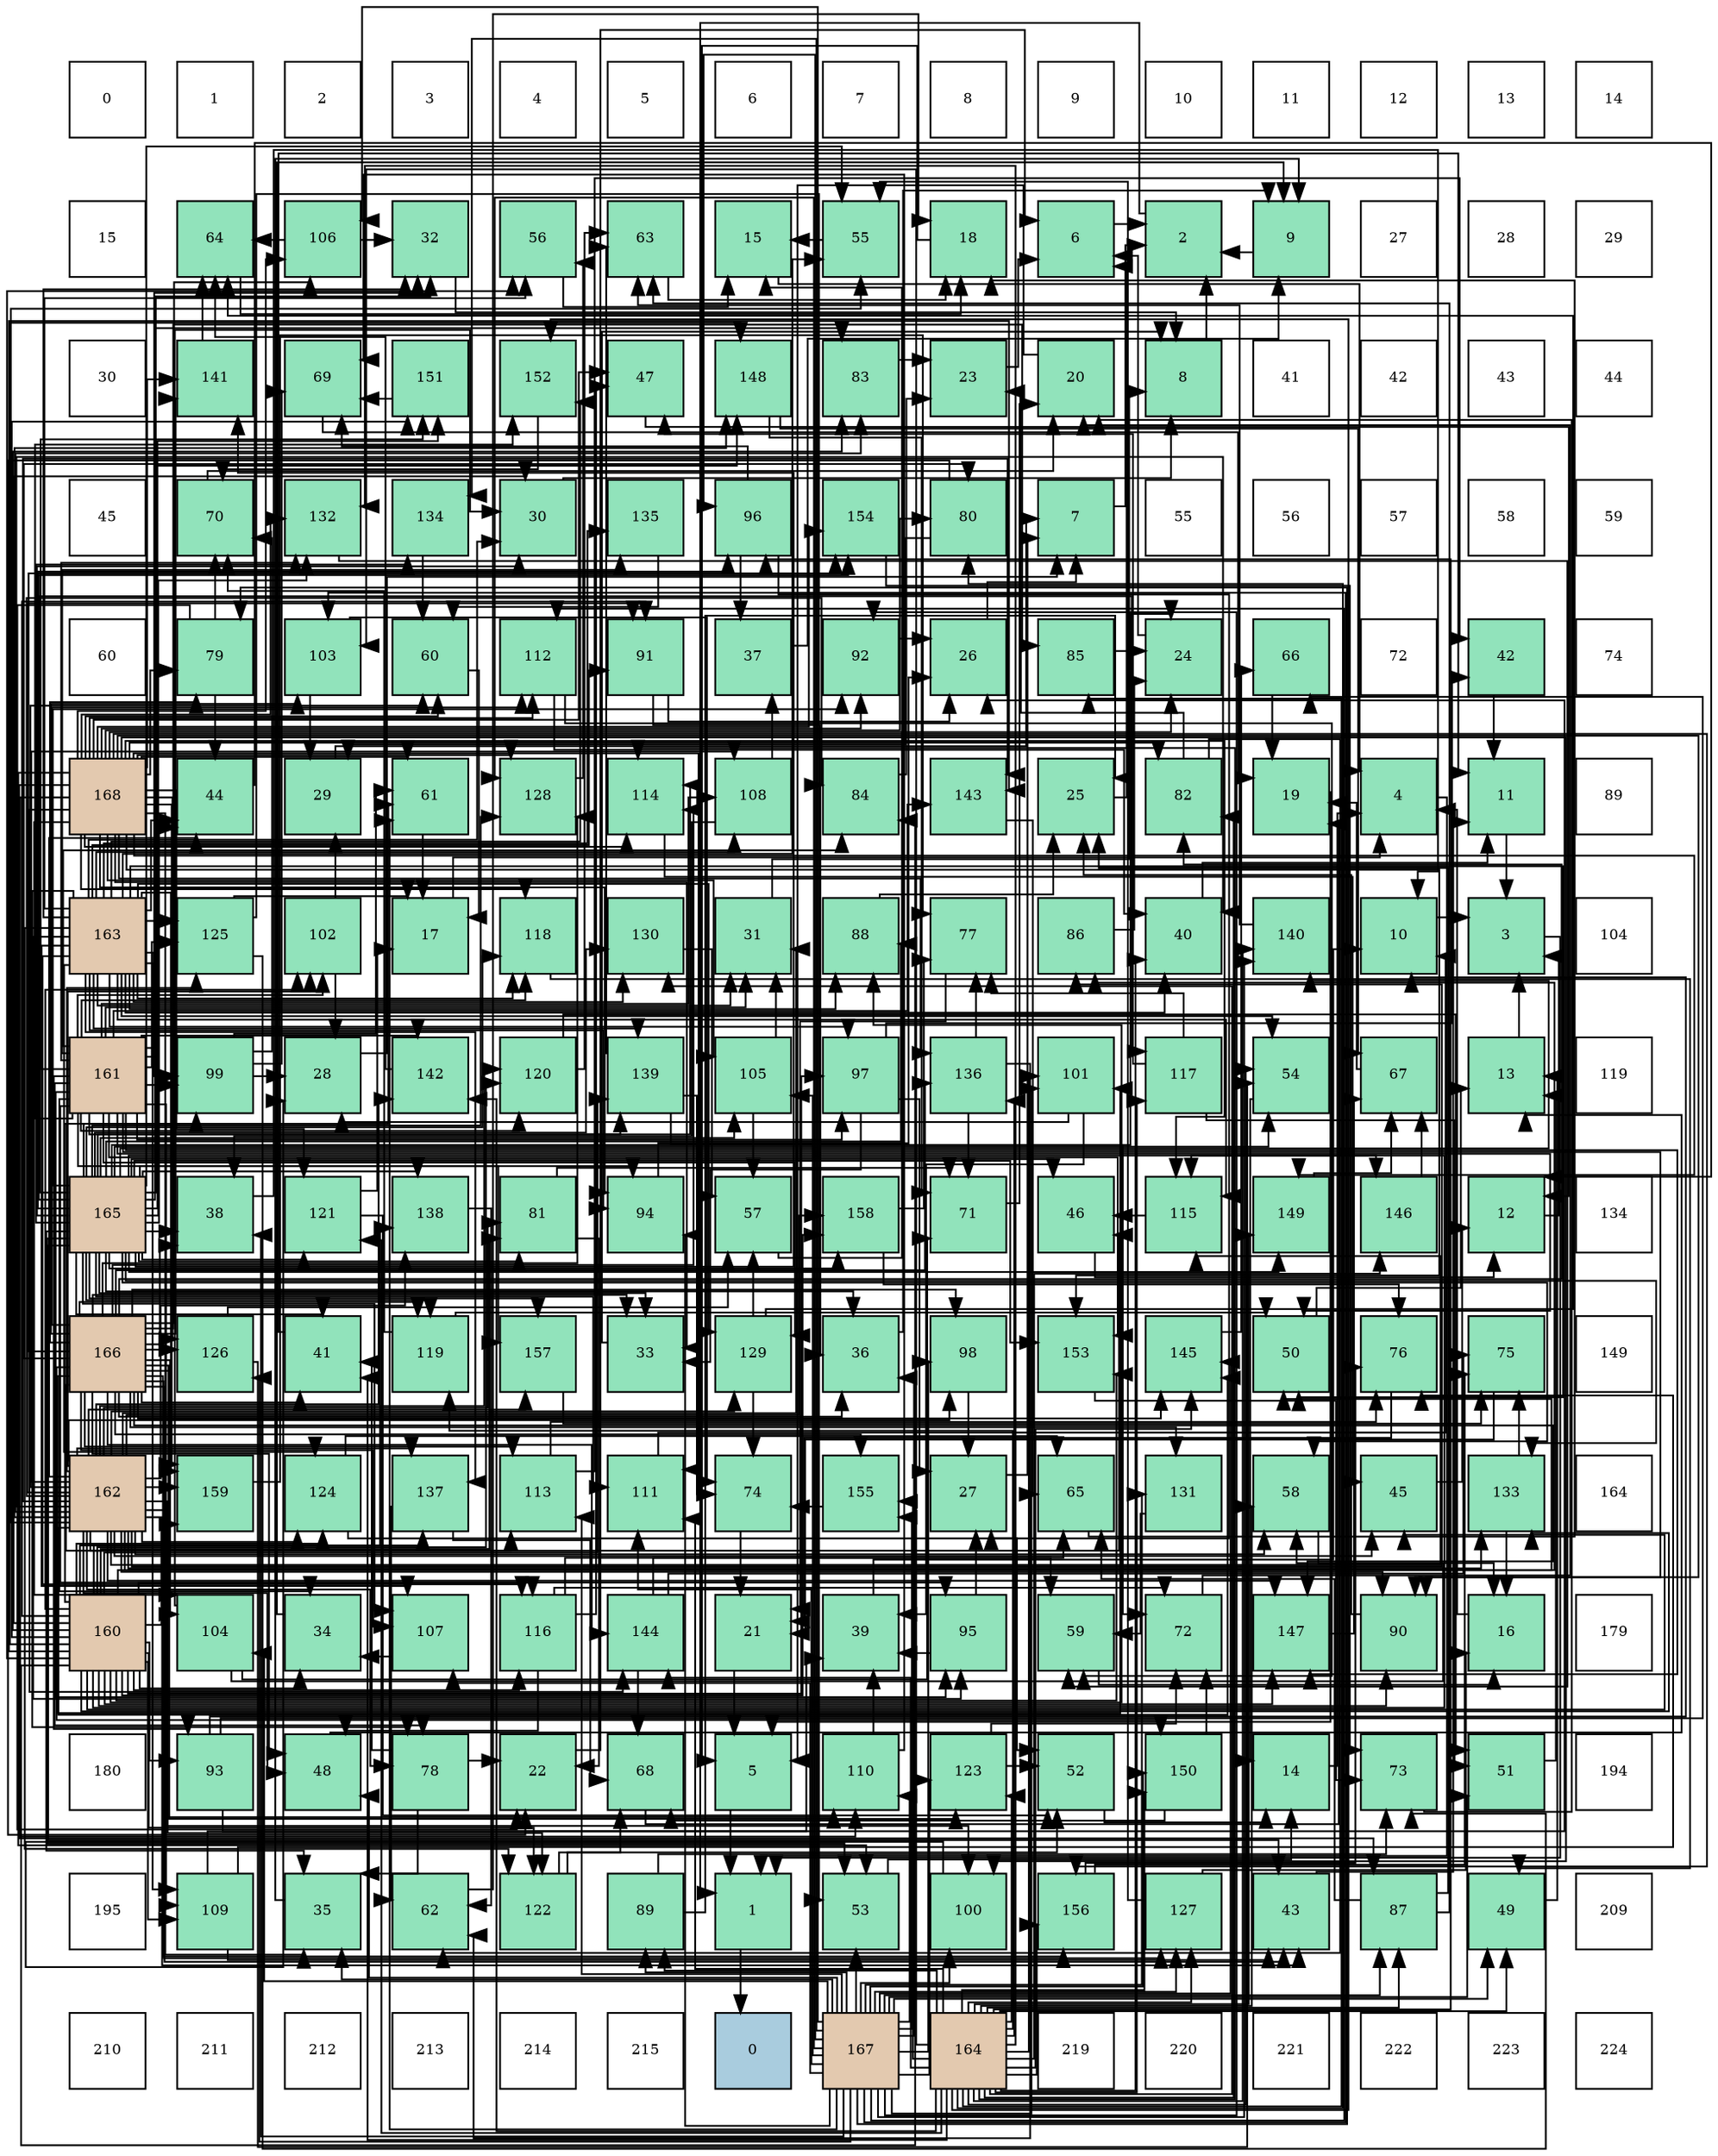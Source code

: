 digraph layout{
 rankdir=TB;
 splines=ortho;
 node [style=filled shape=square fixedsize=true width=0.6];
0[label="0", fontsize=8, fillcolor="#ffffff"];
1[label="1", fontsize=8, fillcolor="#ffffff"];
2[label="2", fontsize=8, fillcolor="#ffffff"];
3[label="3", fontsize=8, fillcolor="#ffffff"];
4[label="4", fontsize=8, fillcolor="#ffffff"];
5[label="5", fontsize=8, fillcolor="#ffffff"];
6[label="6", fontsize=8, fillcolor="#ffffff"];
7[label="7", fontsize=8, fillcolor="#ffffff"];
8[label="8", fontsize=8, fillcolor="#ffffff"];
9[label="9", fontsize=8, fillcolor="#ffffff"];
10[label="10", fontsize=8, fillcolor="#ffffff"];
11[label="11", fontsize=8, fillcolor="#ffffff"];
12[label="12", fontsize=8, fillcolor="#ffffff"];
13[label="13", fontsize=8, fillcolor="#ffffff"];
14[label="14", fontsize=8, fillcolor="#ffffff"];
15[label="15", fontsize=8, fillcolor="#ffffff"];
16[label="64", fontsize=8, fillcolor="#91e3bb"];
17[label="106", fontsize=8, fillcolor="#91e3bb"];
18[label="32", fontsize=8, fillcolor="#91e3bb"];
19[label="56", fontsize=8, fillcolor="#91e3bb"];
20[label="63", fontsize=8, fillcolor="#91e3bb"];
21[label="15", fontsize=8, fillcolor="#91e3bb"];
22[label="55", fontsize=8, fillcolor="#91e3bb"];
23[label="18", fontsize=8, fillcolor="#91e3bb"];
24[label="6", fontsize=8, fillcolor="#91e3bb"];
25[label="2", fontsize=8, fillcolor="#91e3bb"];
26[label="9", fontsize=8, fillcolor="#91e3bb"];
27[label="27", fontsize=8, fillcolor="#ffffff"];
28[label="28", fontsize=8, fillcolor="#ffffff"];
29[label="29", fontsize=8, fillcolor="#ffffff"];
30[label="30", fontsize=8, fillcolor="#ffffff"];
31[label="141", fontsize=8, fillcolor="#91e3bb"];
32[label="69", fontsize=8, fillcolor="#91e3bb"];
33[label="151", fontsize=8, fillcolor="#91e3bb"];
34[label="152", fontsize=8, fillcolor="#91e3bb"];
35[label="47", fontsize=8, fillcolor="#91e3bb"];
36[label="148", fontsize=8, fillcolor="#91e3bb"];
37[label="83", fontsize=8, fillcolor="#91e3bb"];
38[label="23", fontsize=8, fillcolor="#91e3bb"];
39[label="20", fontsize=8, fillcolor="#91e3bb"];
40[label="8", fontsize=8, fillcolor="#91e3bb"];
41[label="41", fontsize=8, fillcolor="#ffffff"];
42[label="42", fontsize=8, fillcolor="#ffffff"];
43[label="43", fontsize=8, fillcolor="#ffffff"];
44[label="44", fontsize=8, fillcolor="#ffffff"];
45[label="45", fontsize=8, fillcolor="#ffffff"];
46[label="70", fontsize=8, fillcolor="#91e3bb"];
47[label="132", fontsize=8, fillcolor="#91e3bb"];
48[label="134", fontsize=8, fillcolor="#91e3bb"];
49[label="30", fontsize=8, fillcolor="#91e3bb"];
50[label="135", fontsize=8, fillcolor="#91e3bb"];
51[label="96", fontsize=8, fillcolor="#91e3bb"];
52[label="154", fontsize=8, fillcolor="#91e3bb"];
53[label="80", fontsize=8, fillcolor="#91e3bb"];
54[label="7", fontsize=8, fillcolor="#91e3bb"];
55[label="55", fontsize=8, fillcolor="#ffffff"];
56[label="56", fontsize=8, fillcolor="#ffffff"];
57[label="57", fontsize=8, fillcolor="#ffffff"];
58[label="58", fontsize=8, fillcolor="#ffffff"];
59[label="59", fontsize=8, fillcolor="#ffffff"];
60[label="60", fontsize=8, fillcolor="#ffffff"];
61[label="79", fontsize=8, fillcolor="#91e3bb"];
62[label="103", fontsize=8, fillcolor="#91e3bb"];
63[label="60", fontsize=8, fillcolor="#91e3bb"];
64[label="112", fontsize=8, fillcolor="#91e3bb"];
65[label="91", fontsize=8, fillcolor="#91e3bb"];
66[label="37", fontsize=8, fillcolor="#91e3bb"];
67[label="92", fontsize=8, fillcolor="#91e3bb"];
68[label="26", fontsize=8, fillcolor="#91e3bb"];
69[label="85", fontsize=8, fillcolor="#91e3bb"];
70[label="24", fontsize=8, fillcolor="#91e3bb"];
71[label="66", fontsize=8, fillcolor="#91e3bb"];
72[label="72", fontsize=8, fillcolor="#ffffff"];
73[label="42", fontsize=8, fillcolor="#91e3bb"];
74[label="74", fontsize=8, fillcolor="#ffffff"];
75[label="168", fontsize=8, fillcolor="#e3c9af"];
76[label="44", fontsize=8, fillcolor="#91e3bb"];
77[label="29", fontsize=8, fillcolor="#91e3bb"];
78[label="61", fontsize=8, fillcolor="#91e3bb"];
79[label="128", fontsize=8, fillcolor="#91e3bb"];
80[label="114", fontsize=8, fillcolor="#91e3bb"];
81[label="108", fontsize=8, fillcolor="#91e3bb"];
82[label="84", fontsize=8, fillcolor="#91e3bb"];
83[label="143", fontsize=8, fillcolor="#91e3bb"];
84[label="25", fontsize=8, fillcolor="#91e3bb"];
85[label="82", fontsize=8, fillcolor="#91e3bb"];
86[label="19", fontsize=8, fillcolor="#91e3bb"];
87[label="4", fontsize=8, fillcolor="#91e3bb"];
88[label="11", fontsize=8, fillcolor="#91e3bb"];
89[label="89", fontsize=8, fillcolor="#ffffff"];
90[label="163", fontsize=8, fillcolor="#e3c9af"];
91[label="125", fontsize=8, fillcolor="#91e3bb"];
92[label="102", fontsize=8, fillcolor="#91e3bb"];
93[label="17", fontsize=8, fillcolor="#91e3bb"];
94[label="118", fontsize=8, fillcolor="#91e3bb"];
95[label="130", fontsize=8, fillcolor="#91e3bb"];
96[label="31", fontsize=8, fillcolor="#91e3bb"];
97[label="88", fontsize=8, fillcolor="#91e3bb"];
98[label="77", fontsize=8, fillcolor="#91e3bb"];
99[label="86", fontsize=8, fillcolor="#91e3bb"];
100[label="40", fontsize=8, fillcolor="#91e3bb"];
101[label="140", fontsize=8, fillcolor="#91e3bb"];
102[label="10", fontsize=8, fillcolor="#91e3bb"];
103[label="3", fontsize=8, fillcolor="#91e3bb"];
104[label="104", fontsize=8, fillcolor="#ffffff"];
105[label="161", fontsize=8, fillcolor="#e3c9af"];
106[label="99", fontsize=8, fillcolor="#91e3bb"];
107[label="28", fontsize=8, fillcolor="#91e3bb"];
108[label="142", fontsize=8, fillcolor="#91e3bb"];
109[label="120", fontsize=8, fillcolor="#91e3bb"];
110[label="139", fontsize=8, fillcolor="#91e3bb"];
111[label="105", fontsize=8, fillcolor="#91e3bb"];
112[label="97", fontsize=8, fillcolor="#91e3bb"];
113[label="136", fontsize=8, fillcolor="#91e3bb"];
114[label="101", fontsize=8, fillcolor="#91e3bb"];
115[label="117", fontsize=8, fillcolor="#91e3bb"];
116[label="54", fontsize=8, fillcolor="#91e3bb"];
117[label="67", fontsize=8, fillcolor="#91e3bb"];
118[label="13", fontsize=8, fillcolor="#91e3bb"];
119[label="119", fontsize=8, fillcolor="#ffffff"];
120[label="165", fontsize=8, fillcolor="#e3c9af"];
121[label="38", fontsize=8, fillcolor="#91e3bb"];
122[label="121", fontsize=8, fillcolor="#91e3bb"];
123[label="138", fontsize=8, fillcolor="#91e3bb"];
124[label="81", fontsize=8, fillcolor="#91e3bb"];
125[label="94", fontsize=8, fillcolor="#91e3bb"];
126[label="57", fontsize=8, fillcolor="#91e3bb"];
127[label="158", fontsize=8, fillcolor="#91e3bb"];
128[label="71", fontsize=8, fillcolor="#91e3bb"];
129[label="46", fontsize=8, fillcolor="#91e3bb"];
130[label="115", fontsize=8, fillcolor="#91e3bb"];
131[label="149", fontsize=8, fillcolor="#91e3bb"];
132[label="146", fontsize=8, fillcolor="#91e3bb"];
133[label="12", fontsize=8, fillcolor="#91e3bb"];
134[label="134", fontsize=8, fillcolor="#ffffff"];
135[label="166", fontsize=8, fillcolor="#e3c9af"];
136[label="126", fontsize=8, fillcolor="#91e3bb"];
137[label="41", fontsize=8, fillcolor="#91e3bb"];
138[label="119", fontsize=8, fillcolor="#91e3bb"];
139[label="157", fontsize=8, fillcolor="#91e3bb"];
140[label="33", fontsize=8, fillcolor="#91e3bb"];
141[label="129", fontsize=8, fillcolor="#91e3bb"];
142[label="36", fontsize=8, fillcolor="#91e3bb"];
143[label="98", fontsize=8, fillcolor="#91e3bb"];
144[label="153", fontsize=8, fillcolor="#91e3bb"];
145[label="145", fontsize=8, fillcolor="#91e3bb"];
146[label="50", fontsize=8, fillcolor="#91e3bb"];
147[label="76", fontsize=8, fillcolor="#91e3bb"];
148[label="75", fontsize=8, fillcolor="#91e3bb"];
149[label="149", fontsize=8, fillcolor="#ffffff"];
150[label="162", fontsize=8, fillcolor="#e3c9af"];
151[label="159", fontsize=8, fillcolor="#91e3bb"];
152[label="124", fontsize=8, fillcolor="#91e3bb"];
153[label="137", fontsize=8, fillcolor="#91e3bb"];
154[label="113", fontsize=8, fillcolor="#91e3bb"];
155[label="111", fontsize=8, fillcolor="#91e3bb"];
156[label="74", fontsize=8, fillcolor="#91e3bb"];
157[label="155", fontsize=8, fillcolor="#91e3bb"];
158[label="27", fontsize=8, fillcolor="#91e3bb"];
159[label="65", fontsize=8, fillcolor="#91e3bb"];
160[label="131", fontsize=8, fillcolor="#91e3bb"];
161[label="58", fontsize=8, fillcolor="#91e3bb"];
162[label="45", fontsize=8, fillcolor="#91e3bb"];
163[label="133", fontsize=8, fillcolor="#91e3bb"];
164[label="164", fontsize=8, fillcolor="#ffffff"];
165[label="160", fontsize=8, fillcolor="#e3c9af"];
166[label="104", fontsize=8, fillcolor="#91e3bb"];
167[label="34", fontsize=8, fillcolor="#91e3bb"];
168[label="107", fontsize=8, fillcolor="#91e3bb"];
169[label="116", fontsize=8, fillcolor="#91e3bb"];
170[label="144", fontsize=8, fillcolor="#91e3bb"];
171[label="21", fontsize=8, fillcolor="#91e3bb"];
172[label="39", fontsize=8, fillcolor="#91e3bb"];
173[label="95", fontsize=8, fillcolor="#91e3bb"];
174[label="59", fontsize=8, fillcolor="#91e3bb"];
175[label="72", fontsize=8, fillcolor="#91e3bb"];
176[label="147", fontsize=8, fillcolor="#91e3bb"];
177[label="90", fontsize=8, fillcolor="#91e3bb"];
178[label="16", fontsize=8, fillcolor="#91e3bb"];
179[label="179", fontsize=8, fillcolor="#ffffff"];
180[label="180", fontsize=8, fillcolor="#ffffff"];
181[label="93", fontsize=8, fillcolor="#91e3bb"];
182[label="48", fontsize=8, fillcolor="#91e3bb"];
183[label="78", fontsize=8, fillcolor="#91e3bb"];
184[label="22", fontsize=8, fillcolor="#91e3bb"];
185[label="68", fontsize=8, fillcolor="#91e3bb"];
186[label="5", fontsize=8, fillcolor="#91e3bb"];
187[label="110", fontsize=8, fillcolor="#91e3bb"];
188[label="123", fontsize=8, fillcolor="#91e3bb"];
189[label="52", fontsize=8, fillcolor="#91e3bb"];
190[label="150", fontsize=8, fillcolor="#91e3bb"];
191[label="14", fontsize=8, fillcolor="#91e3bb"];
192[label="73", fontsize=8, fillcolor="#91e3bb"];
193[label="51", fontsize=8, fillcolor="#91e3bb"];
194[label="194", fontsize=8, fillcolor="#ffffff"];
195[label="195", fontsize=8, fillcolor="#ffffff"];
196[label="109", fontsize=8, fillcolor="#91e3bb"];
197[label="35", fontsize=8, fillcolor="#91e3bb"];
198[label="62", fontsize=8, fillcolor="#91e3bb"];
199[label="122", fontsize=8, fillcolor="#91e3bb"];
200[label="89", fontsize=8, fillcolor="#91e3bb"];
201[label="1", fontsize=8, fillcolor="#91e3bb"];
202[label="53", fontsize=8, fillcolor="#91e3bb"];
203[label="100", fontsize=8, fillcolor="#91e3bb"];
204[label="156", fontsize=8, fillcolor="#91e3bb"];
205[label="127", fontsize=8, fillcolor="#91e3bb"];
206[label="43", fontsize=8, fillcolor="#91e3bb"];
207[label="87", fontsize=8, fillcolor="#91e3bb"];
208[label="49", fontsize=8, fillcolor="#91e3bb"];
209[label="209", fontsize=8, fillcolor="#ffffff"];
210[label="210", fontsize=8, fillcolor="#ffffff"];
211[label="211", fontsize=8, fillcolor="#ffffff"];
212[label="212", fontsize=8, fillcolor="#ffffff"];
213[label="213", fontsize=8, fillcolor="#ffffff"];
214[label="214", fontsize=8, fillcolor="#ffffff"];
215[label="215", fontsize=8, fillcolor="#ffffff"];
216[label="0", fontsize=8, fillcolor="#a9ccde"];
217[label="167", fontsize=8, fillcolor="#e3c9af"];
218[label="164", fontsize=8, fillcolor="#e3c9af"];
219[label="219", fontsize=8, fillcolor="#ffffff"];
220[label="220", fontsize=8, fillcolor="#ffffff"];
221[label="221", fontsize=8, fillcolor="#ffffff"];
222[label="222", fontsize=8, fillcolor="#ffffff"];
223[label="223", fontsize=8, fillcolor="#ffffff"];
224[label="224", fontsize=8, fillcolor="#ffffff"];
edge [constraint=false, style=vis];201 -> 216;
25 -> 201;
103 -> 201;
87 -> 201;
186 -> 201;
24 -> 25;
54 -> 25;
40 -> 25;
26 -> 25;
102 -> 103;
88 -> 103;
133 -> 103;
118 -> 103;
191 -> 87;
21 -> 87;
178 -> 87;
93 -> 87;
23 -> 186;
86 -> 186;
39 -> 186;
171 -> 186;
184 -> 24;
38 -> 24;
70 -> 24;
84 -> 24;
68 -> 54;
158 -> 54;
107 -> 54;
77 -> 54;
49 -> 40;
96 -> 40;
18 -> 40;
140 -> 40;
167 -> 26;
197 -> 26;
142 -> 26;
66 -> 26;
121 -> 102;
172 -> 102;
100 -> 88;
137 -> 88;
73 -> 88;
206 -> 88;
76 -> 133;
162 -> 133;
129 -> 133;
35 -> 133;
182 -> 118;
208 -> 118;
146 -> 118;
193 -> 118;
189 -> 191;
202 -> 191;
116 -> 191;
22 -> 21;
19 -> 21;
126 -> 21;
161 -> 178;
174 -> 178;
63 -> 93;
78 -> 93;
198 -> 23;
20 -> 23;
16 -> 23;
159 -> 23;
71 -> 86;
117 -> 86;
185 -> 86;
32 -> 86;
46 -> 39;
128 -> 39;
175 -> 39;
192 -> 39;
156 -> 171;
148 -> 171;
147 -> 171;
98 -> 171;
183 -> 184;
183 -> 197;
183 -> 137;
61 -> 184;
61 -> 76;
61 -> 46;
53 -> 184;
53 -> 77;
124 -> 184;
124 -> 128;
85 -> 38;
85 -> 198;
37 -> 38;
82 -> 38;
69 -> 70;
99 -> 70;
207 -> 84;
207 -> 20;
207 -> 159;
97 -> 84;
200 -> 84;
200 -> 192;
177 -> 84;
65 -> 68;
65 -> 142;
67 -> 68;
181 -> 102;
181 -> 68;
181 -> 71;
125 -> 68;
173 -> 158;
173 -> 172;
51 -> 158;
51 -> 66;
51 -> 32;
112 -> 158;
112 -> 140;
112 -> 73;
143 -> 158;
106 -> 107;
106 -> 78;
106 -> 32;
106 -> 46;
203 -> 107;
114 -> 107;
114 -> 172;
92 -> 107;
92 -> 77;
62 -> 77;
62 -> 156;
166 -> 49;
166 -> 161;
166 -> 128;
111 -> 96;
111 -> 126;
17 -> 18;
17 -> 16;
168 -> 167;
81 -> 66;
81 -> 121;
196 -> 172;
196 -> 206;
196 -> 147;
187 -> 172;
187 -> 32;
155 -> 102;
64 -> 100;
64 -> 174;
154 -> 73;
154 -> 147;
80 -> 162;
130 -> 129;
169 -> 35;
169 -> 182;
169 -> 174;
169 -> 175;
115 -> 35;
115 -> 193;
115 -> 98;
94 -> 208;
138 -> 146;
138 -> 46;
109 -> 193;
109 -> 20;
122 -> 93;
122 -> 189;
199 -> 189;
199 -> 185;
188 -> 189;
188 -> 175;
152 -> 189;
152 -> 159;
91 -> 93;
91 -> 202;
91 -> 192;
136 -> 116;
136 -> 126;
205 -> 178;
205 -> 22;
79 -> 19;
141 -> 126;
141 -> 16;
141 -> 156;
95 -> 126;
160 -> 174;
47 -> 174;
163 -> 178;
163 -> 148;
48 -> 63;
50 -> 63;
113 -> 198;
113 -> 128;
113 -> 98;
153 -> 198;
153 -> 185;
123 -> 198;
110 -> 20;
110 -> 175;
110 -> 156;
101 -> 20;
31 -> 16;
108 -> 16;
83 -> 159;
170 -> 159;
170 -> 185;
170 -> 148;
145 -> 71;
132 -> 117;
176 -> 117;
36 -> 117;
36 -> 128;
131 -> 117;
190 -> 185;
190 -> 175;
33 -> 32;
34 -> 46;
144 -> 192;
52 -> 192;
157 -> 156;
204 -> 148;
204 -> 147;
139 -> 148;
127 -> 147;
127 -> 98;
151 -> 98;
165 -> 49;
165 -> 167;
165 -> 162;
165 -> 19;
165 -> 124;
165 -> 37;
165 -> 82;
165 -> 99;
165 -> 97;
165 -> 177;
165 -> 65;
165 -> 181;
165 -> 173;
165 -> 112;
165 -> 106;
165 -> 92;
165 -> 196;
165 -> 130;
165 -> 169;
165 -> 109;
165 -> 199;
165 -> 152;
165 -> 163;
165 -> 153;
165 -> 123;
165 -> 110;
165 -> 83;
165 -> 176;
165 -> 36;
165 -> 33;
165 -> 144;
165 -> 127;
165 -> 151;
105 -> 96;
105 -> 18;
105 -> 167;
105 -> 146;
105 -> 183;
105 -> 82;
105 -> 177;
105 -> 181;
105 -> 173;
105 -> 112;
105 -> 106;
105 -> 92;
105 -> 81;
105 -> 196;
105 -> 169;
105 -> 94;
105 -> 109;
105 -> 91;
105 -> 141;
105 -> 47;
105 -> 50;
105 -> 110;
105 -> 108;
105 -> 83;
105 -> 176;
105 -> 36;
105 -> 33;
105 -> 34;
105 -> 144;
105 -> 139;
150 -> 96;
150 -> 100;
150 -> 206;
150 -> 76;
150 -> 162;
150 -> 182;
150 -> 146;
150 -> 22;
150 -> 161;
150 -> 63;
150 -> 183;
150 -> 124;
150 -> 37;
150 -> 82;
150 -> 99;
150 -> 177;
150 -> 65;
150 -> 143;
150 -> 203;
150 -> 92;
150 -> 81;
150 -> 154;
150 -> 130;
150 -> 109;
150 -> 199;
150 -> 152;
150 -> 91;
150 -> 141;
150 -> 163;
150 -> 153;
150 -> 123;
150 -> 108;
150 -> 83;
150 -> 145;
150 -> 176;
150 -> 36;
150 -> 139;
150 -> 127;
150 -> 151;
90 -> 49;
90 -> 96;
90 -> 18;
90 -> 100;
90 -> 76;
90 -> 146;
90 -> 116;
90 -> 22;
90 -> 19;
90 -> 183;
90 -> 97;
90 -> 65;
90 -> 125;
90 -> 173;
90 -> 112;
90 -> 106;
90 -> 168;
90 -> 81;
90 -> 196;
90 -> 130;
90 -> 169;
90 -> 94;
90 -> 199;
90 -> 152;
90 -> 91;
90 -> 141;
90 -> 95;
90 -> 50;
90 -> 153;
90 -> 110;
90 -> 34;
90 -> 151;
218 -> 100;
218 -> 137;
218 -> 208;
218 -> 116;
218 -> 161;
218 -> 53;
218 -> 85;
218 -> 69;
218 -> 207;
218 -> 200;
218 -> 51;
218 -> 114;
218 -> 62;
218 -> 155;
218 -> 80;
218 -> 115;
218 -> 138;
218 -> 122;
218 -> 188;
218 -> 205;
218 -> 95;
218 -> 47;
218 -> 113;
218 -> 101;
218 -> 108;
218 -> 170;
218 -> 145;
218 -> 132;
218 -> 131;
218 -> 190;
218 -> 34;
218 -> 157;
218 -> 204;
120 -> 70;
120 -> 49;
120 -> 18;
120 -> 140;
120 -> 197;
120 -> 142;
120 -> 121;
120 -> 137;
120 -> 206;
120 -> 76;
120 -> 129;
120 -> 202;
120 -> 116;
120 -> 22;
120 -> 161;
120 -> 78;
120 -> 124;
120 -> 37;
120 -> 97;
120 -> 67;
120 -> 125;
120 -> 51;
120 -> 111;
120 -> 168;
120 -> 155;
120 -> 80;
120 -> 115;
120 -> 94;
120 -> 138;
120 -> 122;
120 -> 79;
120 -> 95;
120 -> 47;
120 -> 163;
120 -> 48;
120 -> 123;
120 -> 101;
120 -> 31;
120 -> 132;
120 -> 131;
120 -> 33;
120 -> 144;
120 -> 52;
120 -> 139;
120 -> 127;
135 -> 140;
135 -> 142;
135 -> 121;
135 -> 137;
135 -> 206;
135 -> 129;
135 -> 182;
135 -> 61;
135 -> 53;
135 -> 85;
135 -> 69;
135 -> 143;
135 -> 114;
135 -> 62;
135 -> 166;
135 -> 17;
135 -> 168;
135 -> 187;
135 -> 64;
135 -> 154;
135 -> 80;
135 -> 138;
135 -> 188;
135 -> 136;
135 -> 205;
135 -> 79;
135 -> 160;
135 -> 113;
135 -> 31;
135 -> 170;
135 -> 145;
135 -> 176;
135 -> 190;
135 -> 52;
135 -> 157;
135 -> 204;
217 -> 197;
217 -> 142;
217 -> 121;
217 -> 182;
217 -> 208;
217 -> 193;
217 -> 202;
217 -> 78;
217 -> 61;
217 -> 207;
217 -> 200;
217 -> 67;
217 -> 125;
217 -> 51;
217 -> 143;
217 -> 203;
217 -> 114;
217 -> 62;
217 -> 166;
217 -> 111;
217 -> 17;
217 -> 168;
217 -> 187;
217 -> 155;
217 -> 64;
217 -> 154;
217 -> 188;
217 -> 136;
217 -> 205;
217 -> 79;
217 -> 160;
217 -> 48;
217 -> 101;
217 -> 145;
217 -> 190;
217 -> 157;
75 -> 70;
75 -> 140;
75 -> 197;
75 -> 35;
75 -> 202;
75 -> 63;
75 -> 78;
75 -> 61;
75 -> 53;
75 -> 85;
75 -> 207;
75 -> 177;
75 -> 67;
75 -> 125;
75 -> 203;
75 -> 166;
75 -> 111;
75 -> 17;
75 -> 187;
75 -> 155;
75 -> 64;
75 -> 80;
75 -> 130;
75 -> 94;
75 -> 122;
75 -> 136;
75 -> 79;
75 -> 47;
75 -> 113;
75 -> 31;
75 -> 170;
75 -> 131;
75 -> 144;
75 -> 52;
75 -> 204;
75 -> 151;
edge [constraint=true, style=invis];
0 -> 15 -> 30 -> 45 -> 60 -> 75 -> 90 -> 105 -> 120 -> 135 -> 150 -> 165 -> 180 -> 195 -> 210;
1 -> 16 -> 31 -> 46 -> 61 -> 76 -> 91 -> 106 -> 121 -> 136 -> 151 -> 166 -> 181 -> 196 -> 211;
2 -> 17 -> 32 -> 47 -> 62 -> 77 -> 92 -> 107 -> 122 -> 137 -> 152 -> 167 -> 182 -> 197 -> 212;
3 -> 18 -> 33 -> 48 -> 63 -> 78 -> 93 -> 108 -> 123 -> 138 -> 153 -> 168 -> 183 -> 198 -> 213;
4 -> 19 -> 34 -> 49 -> 64 -> 79 -> 94 -> 109 -> 124 -> 139 -> 154 -> 169 -> 184 -> 199 -> 214;
5 -> 20 -> 35 -> 50 -> 65 -> 80 -> 95 -> 110 -> 125 -> 140 -> 155 -> 170 -> 185 -> 200 -> 215;
6 -> 21 -> 36 -> 51 -> 66 -> 81 -> 96 -> 111 -> 126 -> 141 -> 156 -> 171 -> 186 -> 201 -> 216;
7 -> 22 -> 37 -> 52 -> 67 -> 82 -> 97 -> 112 -> 127 -> 142 -> 157 -> 172 -> 187 -> 202 -> 217;
8 -> 23 -> 38 -> 53 -> 68 -> 83 -> 98 -> 113 -> 128 -> 143 -> 158 -> 173 -> 188 -> 203 -> 218;
9 -> 24 -> 39 -> 54 -> 69 -> 84 -> 99 -> 114 -> 129 -> 144 -> 159 -> 174 -> 189 -> 204 -> 219;
10 -> 25 -> 40 -> 55 -> 70 -> 85 -> 100 -> 115 -> 130 -> 145 -> 160 -> 175 -> 190 -> 205 -> 220;
11 -> 26 -> 41 -> 56 -> 71 -> 86 -> 101 -> 116 -> 131 -> 146 -> 161 -> 176 -> 191 -> 206 -> 221;
12 -> 27 -> 42 -> 57 -> 72 -> 87 -> 102 -> 117 -> 132 -> 147 -> 162 -> 177 -> 192 -> 207 -> 222;
13 -> 28 -> 43 -> 58 -> 73 -> 88 -> 103 -> 118 -> 133 -> 148 -> 163 -> 178 -> 193 -> 208 -> 223;
14 -> 29 -> 44 -> 59 -> 74 -> 89 -> 104 -> 119 -> 134 -> 149 -> 164 -> 179 -> 194 -> 209 -> 224;
rank = same {0 -> 1 -> 2 -> 3 -> 4 -> 5 -> 6 -> 7 -> 8 -> 9 -> 10 -> 11 -> 12 -> 13 -> 14};
rank = same {15 -> 16 -> 17 -> 18 -> 19 -> 20 -> 21 -> 22 -> 23 -> 24 -> 25 -> 26 -> 27 -> 28 -> 29};
rank = same {30 -> 31 -> 32 -> 33 -> 34 -> 35 -> 36 -> 37 -> 38 -> 39 -> 40 -> 41 -> 42 -> 43 -> 44};
rank = same {45 -> 46 -> 47 -> 48 -> 49 -> 50 -> 51 -> 52 -> 53 -> 54 -> 55 -> 56 -> 57 -> 58 -> 59};
rank = same {60 -> 61 -> 62 -> 63 -> 64 -> 65 -> 66 -> 67 -> 68 -> 69 -> 70 -> 71 -> 72 -> 73 -> 74};
rank = same {75 -> 76 -> 77 -> 78 -> 79 -> 80 -> 81 -> 82 -> 83 -> 84 -> 85 -> 86 -> 87 -> 88 -> 89};
rank = same {90 -> 91 -> 92 -> 93 -> 94 -> 95 -> 96 -> 97 -> 98 -> 99 -> 100 -> 101 -> 102 -> 103 -> 104};
rank = same {105 -> 106 -> 107 -> 108 -> 109 -> 110 -> 111 -> 112 -> 113 -> 114 -> 115 -> 116 -> 117 -> 118 -> 119};
rank = same {120 -> 121 -> 122 -> 123 -> 124 -> 125 -> 126 -> 127 -> 128 -> 129 -> 130 -> 131 -> 132 -> 133 -> 134};
rank = same {135 -> 136 -> 137 -> 138 -> 139 -> 140 -> 141 -> 142 -> 143 -> 144 -> 145 -> 146 -> 147 -> 148 -> 149};
rank = same {150 -> 151 -> 152 -> 153 -> 154 -> 155 -> 156 -> 157 -> 158 -> 159 -> 160 -> 161 -> 162 -> 163 -> 164};
rank = same {165 -> 166 -> 167 -> 168 -> 169 -> 170 -> 171 -> 172 -> 173 -> 174 -> 175 -> 176 -> 177 -> 178 -> 179};
rank = same {180 -> 181 -> 182 -> 183 -> 184 -> 185 -> 186 -> 187 -> 188 -> 189 -> 190 -> 191 -> 192 -> 193 -> 194};
rank = same {195 -> 196 -> 197 -> 198 -> 199 -> 200 -> 201 -> 202 -> 203 -> 204 -> 205 -> 206 -> 207 -> 208 -> 209};
rank = same {210 -> 211 -> 212 -> 213 -> 214 -> 215 -> 216 -> 217 -> 218 -> 219 -> 220 -> 221 -> 222 -> 223 -> 224};
}